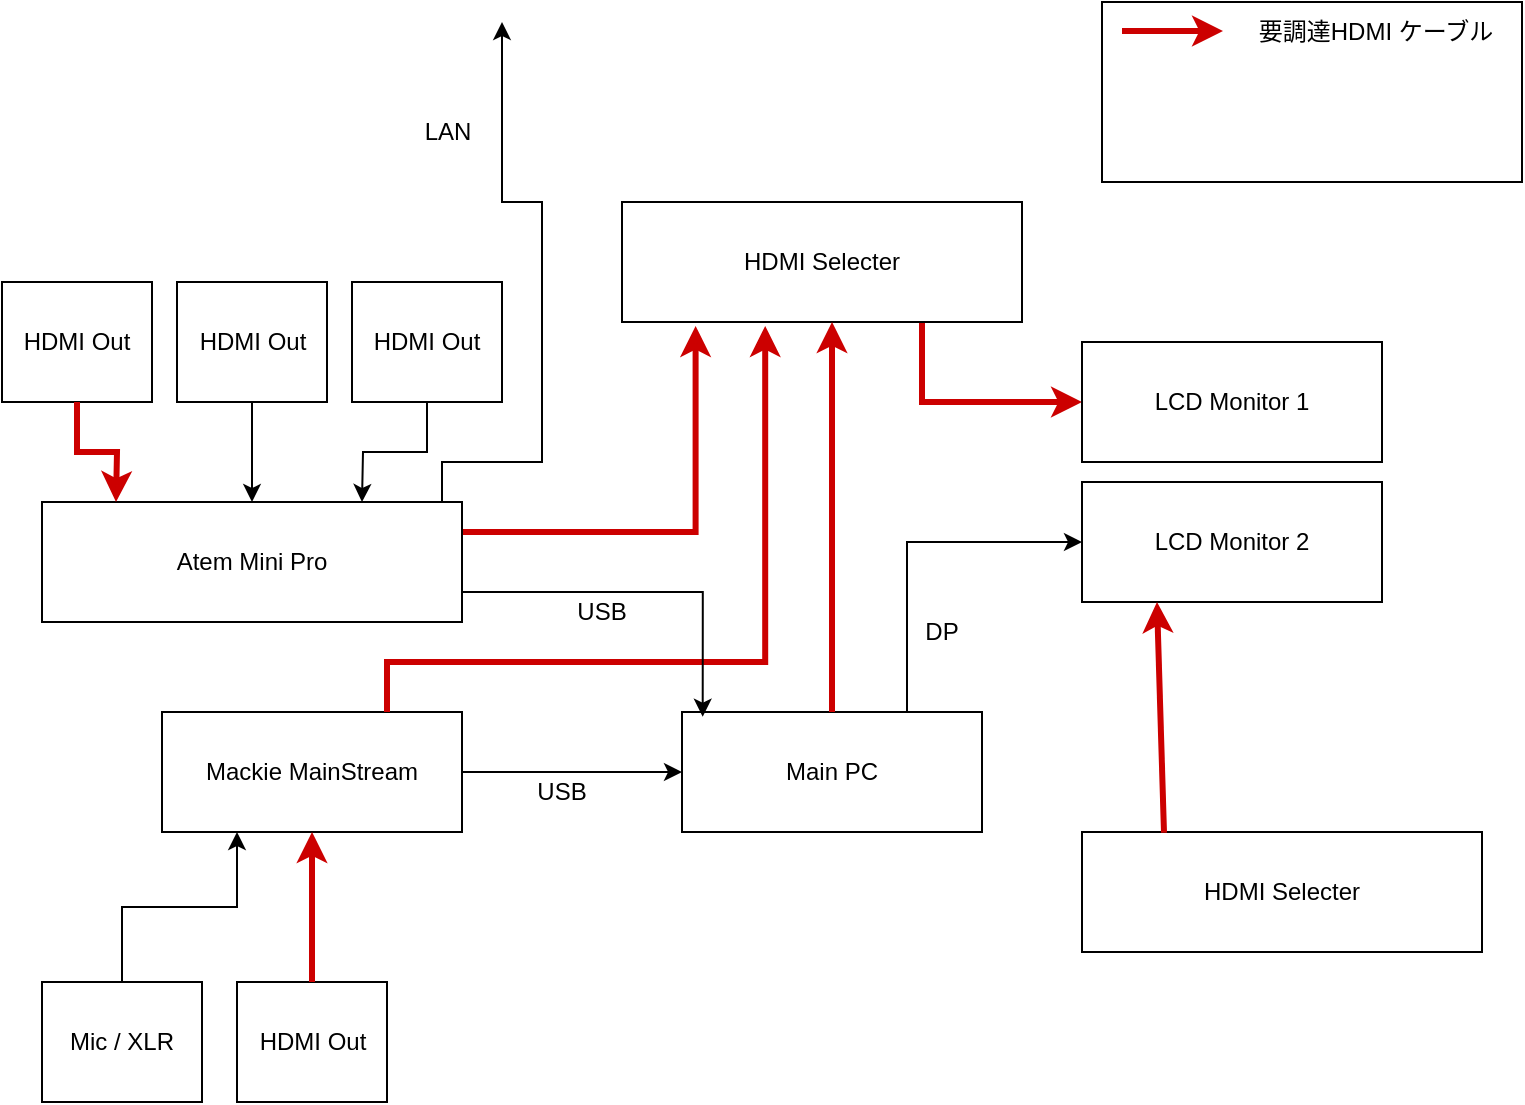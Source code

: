 <mxfile version="24.8.4">
  <diagram name="Page-1" id="4XT7YWIwMJwGY3tQXjvN">
    <mxGraphModel dx="940" dy="617" grid="1" gridSize="10" guides="1" tooltips="1" connect="1" arrows="1" fold="1" page="1" pageScale="1" pageWidth="827" pageHeight="1169" math="0" shadow="0">
      <root>
        <mxCell id="0" />
        <mxCell id="1" parent="0" />
        <mxCell id="J75GmWGU1NDbvXC4cunR-1" value="Mackie MainStream" style="rounded=0;whiteSpace=wrap;html=1;" vertex="1" parent="1">
          <mxGeometry x="100" y="585" width="150" height="60" as="geometry" />
        </mxCell>
        <mxCell id="J75GmWGU1NDbvXC4cunR-4" style="edgeStyle=orthogonalEdgeStyle;rounded=0;orthogonalLoop=1;jettySize=auto;html=1;exitX=0.5;exitY=0;exitDx=0;exitDy=0;entryX=0.25;entryY=1;entryDx=0;entryDy=0;" edge="1" parent="1" source="J75GmWGU1NDbvXC4cunR-2" target="J75GmWGU1NDbvXC4cunR-1">
          <mxGeometry relative="1" as="geometry" />
        </mxCell>
        <mxCell id="J75GmWGU1NDbvXC4cunR-2" value="Mic / XLR" style="rounded=0;whiteSpace=wrap;html=1;" vertex="1" parent="1">
          <mxGeometry x="40" y="720" width="80" height="60" as="geometry" />
        </mxCell>
        <mxCell id="J75GmWGU1NDbvXC4cunR-7" value="HDMI Out" style="rounded=0;whiteSpace=wrap;html=1;" vertex="1" parent="1">
          <mxGeometry x="137.5" y="720" width="75" height="60" as="geometry" />
        </mxCell>
        <mxCell id="J75GmWGU1NDbvXC4cunR-8" value="" style="endArrow=classic;html=1;rounded=0;exitX=0.5;exitY=0;exitDx=0;exitDy=0;entryX=0.5;entryY=1;entryDx=0;entryDy=0;strokeColor=#CC0000;strokeWidth=3;" edge="1" parent="1" source="J75GmWGU1NDbvXC4cunR-7" target="J75GmWGU1NDbvXC4cunR-1">
          <mxGeometry width="50" height="50" relative="1" as="geometry">
            <mxPoint x="390" y="745" as="sourcePoint" />
            <mxPoint x="200" y="646" as="targetPoint" />
          </mxGeometry>
        </mxCell>
        <mxCell id="J75GmWGU1NDbvXC4cunR-43" style="edgeStyle=orthogonalEdgeStyle;rounded=0;orthogonalLoop=1;jettySize=auto;html=1;exitX=0.75;exitY=1;exitDx=0;exitDy=0;entryX=0;entryY=0.5;entryDx=0;entryDy=0;strokeWidth=3;strokeColor=#CC0000;" edge="1" parent="1" source="J75GmWGU1NDbvXC4cunR-9" target="J75GmWGU1NDbvXC4cunR-12">
          <mxGeometry relative="1" as="geometry">
            <Array as="points">
              <mxPoint x="480" y="430" />
            </Array>
          </mxGeometry>
        </mxCell>
        <mxCell id="J75GmWGU1NDbvXC4cunR-9" value="HDMI Selecter" style="rounded=0;whiteSpace=wrap;html=1;" vertex="1" parent="1">
          <mxGeometry x="330" y="330" width="200" height="60" as="geometry" />
        </mxCell>
        <mxCell id="J75GmWGU1NDbvXC4cunR-12" value="LCD Monitor 1" style="rounded=0;whiteSpace=wrap;html=1;" vertex="1" parent="1">
          <mxGeometry x="560" y="400" width="150" height="60" as="geometry" />
        </mxCell>
        <mxCell id="J75GmWGU1NDbvXC4cunR-64" style="edgeStyle=orthogonalEdgeStyle;rounded=0;orthogonalLoop=1;jettySize=auto;html=1;exitX=0.75;exitY=0;exitDx=0;exitDy=0;entryX=0;entryY=0.5;entryDx=0;entryDy=0;" edge="1" parent="1" source="J75GmWGU1NDbvXC4cunR-14" target="J75GmWGU1NDbvXC4cunR-18">
          <mxGeometry relative="1" as="geometry" />
        </mxCell>
        <mxCell id="J75GmWGU1NDbvXC4cunR-14" value="Main PC" style="rounded=0;whiteSpace=wrap;html=1;" vertex="1" parent="1">
          <mxGeometry x="360" y="585" width="150" height="60" as="geometry" />
        </mxCell>
        <mxCell id="J75GmWGU1NDbvXC4cunR-15" value="" style="endArrow=classic;html=1;rounded=0;entryX=0.525;entryY=1;entryDx=0;entryDy=0;exitX=0.5;exitY=0;exitDx=0;exitDy=0;entryPerimeter=0;strokeWidth=3;strokeColor=#CC0000;" edge="1" parent="1" source="J75GmWGU1NDbvXC4cunR-14" target="J75GmWGU1NDbvXC4cunR-9">
          <mxGeometry width="50" height="50" relative="1" as="geometry">
            <mxPoint x="455" y="580" as="sourcePoint" />
            <mxPoint x="440" y="560" as="targetPoint" />
          </mxGeometry>
        </mxCell>
        <mxCell id="J75GmWGU1NDbvXC4cunR-18" value="LCD Monitor 2" style="rounded=0;whiteSpace=wrap;html=1;" vertex="1" parent="1">
          <mxGeometry x="560" y="470" width="150" height="60" as="geometry" />
        </mxCell>
        <mxCell id="J75GmWGU1NDbvXC4cunR-48" style="edgeStyle=orthogonalEdgeStyle;rounded=0;orthogonalLoop=1;jettySize=auto;html=1;exitX=1;exitY=0.25;exitDx=0;exitDy=0;entryX=0.184;entryY=1.033;entryDx=0;entryDy=0;entryPerimeter=0;strokeWidth=3;strokeColor=#CC0000;" edge="1" parent="1" source="J75GmWGU1NDbvXC4cunR-22" target="J75GmWGU1NDbvXC4cunR-9">
          <mxGeometry relative="1" as="geometry">
            <mxPoint x="390" y="400" as="targetPoint" />
          </mxGeometry>
        </mxCell>
        <mxCell id="J75GmWGU1NDbvXC4cunR-67" style="edgeStyle=orthogonalEdgeStyle;rounded=0;orthogonalLoop=1;jettySize=auto;html=1;exitX=1;exitY=0;exitDx=0;exitDy=0;" edge="1" parent="1" source="J75GmWGU1NDbvXC4cunR-22">
          <mxGeometry relative="1" as="geometry">
            <mxPoint x="270" y="240" as="targetPoint" />
            <Array as="points">
              <mxPoint x="240" y="480" />
              <mxPoint x="240" y="460" />
              <mxPoint x="290" y="460" />
              <mxPoint x="290" y="330" />
              <mxPoint x="270" y="330" />
            </Array>
          </mxGeometry>
        </mxCell>
        <mxCell id="J75GmWGU1NDbvXC4cunR-22" value="Atem Mini Pro" style="rounded=0;whiteSpace=wrap;html=1;" vertex="1" parent="1">
          <mxGeometry x="40" y="480" width="210" height="60" as="geometry" />
        </mxCell>
        <mxCell id="J75GmWGU1NDbvXC4cunR-23" value="HDMI Out" style="rounded=0;whiteSpace=wrap;html=1;" vertex="1" parent="1">
          <mxGeometry x="20" y="370" width="75" height="60" as="geometry" />
        </mxCell>
        <mxCell id="J75GmWGU1NDbvXC4cunR-30" value="USB" style="text;html=1;align=center;verticalAlign=middle;whiteSpace=wrap;rounded=0;" vertex="1" parent="1">
          <mxGeometry x="270" y="610" width="60" height="30" as="geometry" />
        </mxCell>
        <mxCell id="J75GmWGU1NDbvXC4cunR-31" value="USB" style="text;html=1;align=center;verticalAlign=middle;whiteSpace=wrap;rounded=0;" vertex="1" parent="1">
          <mxGeometry x="290" y="520" width="60" height="30" as="geometry" />
        </mxCell>
        <mxCell id="J75GmWGU1NDbvXC4cunR-35" value="" style="endArrow=classic;html=1;rounded=0;exitX=1;exitY=0.5;exitDx=0;exitDy=0;entryX=0;entryY=0.5;entryDx=0;entryDy=0;" edge="1" parent="1" source="J75GmWGU1NDbvXC4cunR-1" target="J75GmWGU1NDbvXC4cunR-14">
          <mxGeometry width="50" height="50" relative="1" as="geometry">
            <mxPoint x="390" y="710" as="sourcePoint" />
            <mxPoint x="440" y="660" as="targetPoint" />
          </mxGeometry>
        </mxCell>
        <mxCell id="J75GmWGU1NDbvXC4cunR-38" style="edgeStyle=orthogonalEdgeStyle;rounded=0;orthogonalLoop=1;jettySize=auto;html=1;exitX=0.5;exitY=1;exitDx=0;exitDy=0;entryX=0.5;entryY=0;entryDx=0;entryDy=0;" edge="1" parent="1" source="J75GmWGU1NDbvXC4cunR-39" target="J75GmWGU1NDbvXC4cunR-22">
          <mxGeometry relative="1" as="geometry">
            <mxPoint x="217.5" y="480" as="targetPoint" />
          </mxGeometry>
        </mxCell>
        <mxCell id="J75GmWGU1NDbvXC4cunR-39" value="HDMI Out" style="rounded=0;whiteSpace=wrap;html=1;" vertex="1" parent="1">
          <mxGeometry x="107.5" y="370" width="75" height="60" as="geometry" />
        </mxCell>
        <mxCell id="J75GmWGU1NDbvXC4cunR-40" value="" style="endArrow=classic;html=1;rounded=0;exitX=0.5;exitY=1;exitDx=0;exitDy=0;edgeStyle=orthogonalEdgeStyle;strokeWidth=3;strokeColor=#CC0000;" edge="1" parent="1" source="J75GmWGU1NDbvXC4cunR-23">
          <mxGeometry width="50" height="50" relative="1" as="geometry">
            <mxPoint x="390" y="710" as="sourcePoint" />
            <mxPoint x="77" y="480" as="targetPoint" />
          </mxGeometry>
        </mxCell>
        <mxCell id="J75GmWGU1NDbvXC4cunR-47" value="" style="endArrow=classic;html=1;rounded=0;exitX=0.75;exitY=0;exitDx=0;exitDy=0;entryX=0.358;entryY=1.033;entryDx=0;entryDy=0;entryPerimeter=0;edgeStyle=orthogonalEdgeStyle;strokeWidth=3;strokeColor=#CC0000;" edge="1" parent="1" source="J75GmWGU1NDbvXC4cunR-1" target="J75GmWGU1NDbvXC4cunR-9">
          <mxGeometry width="50" height="50" relative="1" as="geometry">
            <mxPoint x="390" y="710" as="sourcePoint" />
            <mxPoint x="440" y="660" as="targetPoint" />
            <Array as="points">
              <mxPoint x="213" y="560" />
              <mxPoint x="402" y="560" />
            </Array>
          </mxGeometry>
        </mxCell>
        <mxCell id="J75GmWGU1NDbvXC4cunR-51" style="edgeStyle=orthogonalEdgeStyle;rounded=0;orthogonalLoop=1;jettySize=auto;html=1;exitX=1;exitY=0.75;exitDx=0;exitDy=0;entryX=0.069;entryY=0.039;entryDx=0;entryDy=0;entryPerimeter=0;" edge="1" parent="1" source="J75GmWGU1NDbvXC4cunR-22" target="J75GmWGU1NDbvXC4cunR-14">
          <mxGeometry relative="1" as="geometry" />
        </mxCell>
        <mxCell id="J75GmWGU1NDbvXC4cunR-53" value="HDMI Out" style="rounded=0;whiteSpace=wrap;html=1;" vertex="1" parent="1">
          <mxGeometry x="195" y="370" width="75" height="60" as="geometry" />
        </mxCell>
        <mxCell id="J75GmWGU1NDbvXC4cunR-55" style="edgeStyle=orthogonalEdgeStyle;rounded=0;orthogonalLoop=1;jettySize=auto;html=1;exitX=0.5;exitY=1;exitDx=0;exitDy=0;" edge="1" parent="1" source="J75GmWGU1NDbvXC4cunR-53">
          <mxGeometry relative="1" as="geometry">
            <mxPoint x="200" y="480" as="targetPoint" />
          </mxGeometry>
        </mxCell>
        <mxCell id="J75GmWGU1NDbvXC4cunR-56" value="HDMI Selecter" style="rounded=0;whiteSpace=wrap;html=1;" vertex="1" parent="1">
          <mxGeometry x="560" y="645" width="200" height="60" as="geometry" />
        </mxCell>
        <mxCell id="J75GmWGU1NDbvXC4cunR-63" value="" style="endArrow=classic;html=1;rounded=0;exitX=0.205;exitY=0.006;exitDx=0;exitDy=0;exitPerimeter=0;entryX=0.25;entryY=1;entryDx=0;entryDy=0;strokeColor=#CC0000;strokeWidth=3;" edge="1" parent="1" source="J75GmWGU1NDbvXC4cunR-56" target="J75GmWGU1NDbvXC4cunR-18">
          <mxGeometry width="50" height="50" relative="1" as="geometry">
            <mxPoint x="620" y="630" as="sourcePoint" />
            <mxPoint x="660" y="560" as="targetPoint" />
          </mxGeometry>
        </mxCell>
        <mxCell id="J75GmWGU1NDbvXC4cunR-65" value="DP" style="text;html=1;align=center;verticalAlign=middle;whiteSpace=wrap;rounded=0;" vertex="1" parent="1">
          <mxGeometry x="460" y="530" width="60" height="30" as="geometry" />
        </mxCell>
        <mxCell id="J75GmWGU1NDbvXC4cunR-68" value="LAN" style="text;html=1;align=center;verticalAlign=middle;whiteSpace=wrap;rounded=0;" vertex="1" parent="1">
          <mxGeometry x="212.5" y="280" width="60" height="30" as="geometry" />
        </mxCell>
        <mxCell id="J75GmWGU1NDbvXC4cunR-69" value="" style="rounded=0;whiteSpace=wrap;html=1;" vertex="1" parent="1">
          <mxGeometry x="570" y="230" width="210" height="90" as="geometry" />
        </mxCell>
        <mxCell id="J75GmWGU1NDbvXC4cunR-70" value="" style="endArrow=classic;html=1;rounded=0;exitX=0.5;exitY=0;exitDx=0;exitDy=0;strokeWidth=3;strokeColor=#CC0000;" edge="1" parent="1">
          <mxGeometry width="50" height="50" relative="1" as="geometry">
            <mxPoint x="580" y="244.5" as="sourcePoint" />
            <mxPoint x="630.5" y="244.5" as="targetPoint" />
          </mxGeometry>
        </mxCell>
        <mxCell id="J75GmWGU1NDbvXC4cunR-71" value="要調達HDMI ケーブル" style="text;html=1;align=center;verticalAlign=middle;whiteSpace=wrap;rounded=0;" vertex="1" parent="1">
          <mxGeometry x="640" y="230" width="134" height="30" as="geometry" />
        </mxCell>
      </root>
    </mxGraphModel>
  </diagram>
</mxfile>
